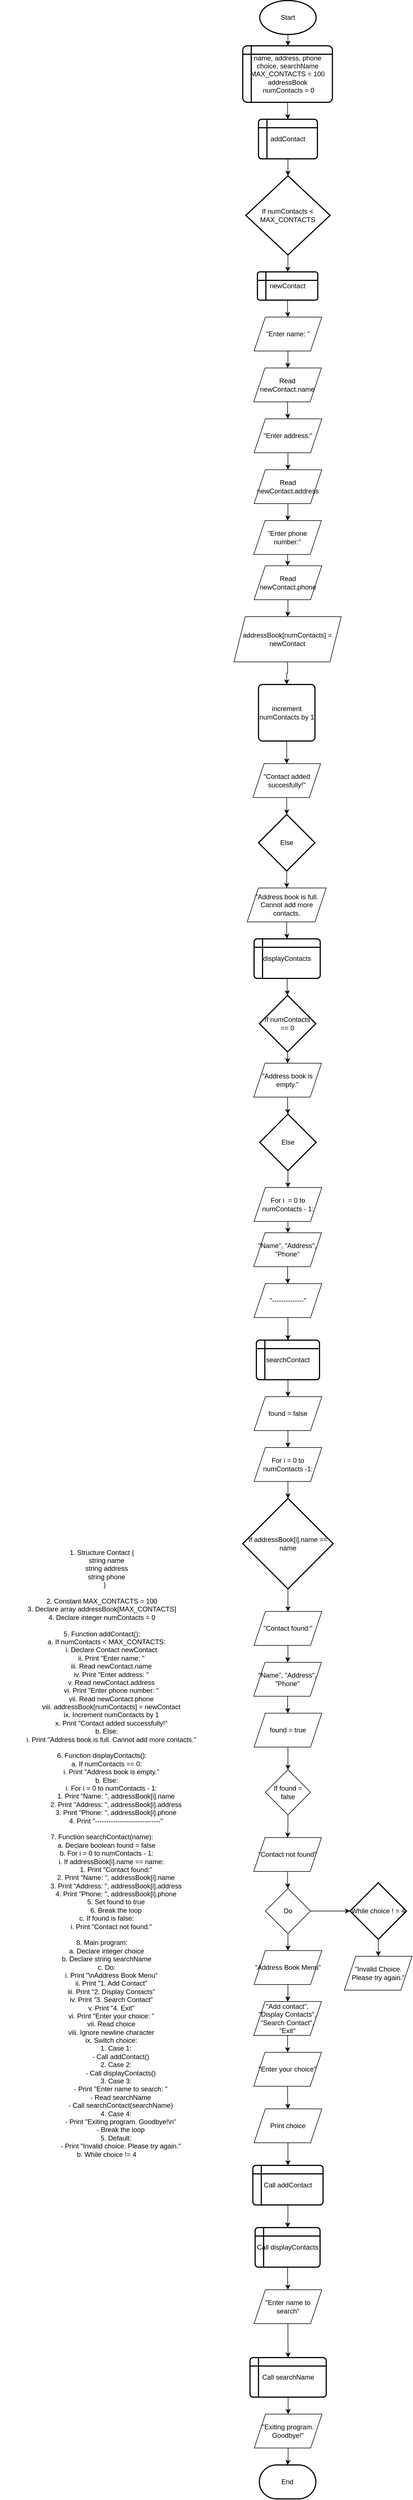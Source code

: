 <mxfile version="23.1.5" type="device">
  <diagram name="Page-1" id="AmCsYMci8Y7DWQln6HLX">
    <mxGraphModel dx="679" dy="820" grid="1" gridSize="10" guides="1" tooltips="1" connect="1" arrows="1" fold="1" page="1" pageScale="1" pageWidth="850" pageHeight="1100" math="0" shadow="0">
      <root>
        <mxCell id="0" />
        <mxCell id="1" parent="0" />
        <mxCell id="C1_O1CcxP0R5iGcXeIFu-1" value="&lt;div&gt;1. Structure Contact {&lt;/div&gt;&lt;div&gt;&amp;nbsp; &amp;nbsp; &amp;nbsp;string name&lt;/div&gt;&lt;div&gt;&amp;nbsp; &amp;nbsp; &amp;nbsp;string address&lt;/div&gt;&lt;div&gt;&amp;nbsp; &amp;nbsp; &amp;nbsp;string phone&lt;/div&gt;&lt;div&gt;&amp;nbsp; &amp;nbsp;}&lt;/div&gt;&lt;div&gt;&lt;br&gt;&lt;/div&gt;&lt;div&gt;2. Constant MAX_CONTACTS = 100&lt;/div&gt;&lt;div&gt;3. Declare array addressBook[MAX_CONTACTS]&lt;/div&gt;&lt;div&gt;4. Declare integer numContacts = 0&lt;/div&gt;&lt;div&gt;&lt;br&gt;&lt;/div&gt;&lt;div&gt;5. Function addContact():&lt;/div&gt;&lt;div&gt;&amp;nbsp; &amp;nbsp; &amp;nbsp;a. If numContacts &amp;lt; MAX_CONTACTS:&lt;/div&gt;&lt;div&gt;&amp;nbsp; &amp;nbsp; &amp;nbsp; &amp;nbsp; &amp;nbsp; i. Declare Contact newContact&lt;/div&gt;&lt;div&gt;&amp;nbsp; &amp;nbsp; &amp;nbsp; &amp;nbsp; &amp;nbsp; ii. Print &quot;Enter name: &quot;&lt;/div&gt;&lt;div&gt;&amp;nbsp; &amp;nbsp; &amp;nbsp; &amp;nbsp; &amp;nbsp; iii. Read newContact.name&lt;/div&gt;&lt;div&gt;&amp;nbsp; &amp;nbsp; &amp;nbsp; &amp;nbsp; &amp;nbsp; iv. Print &quot;Enter address: &quot;&lt;/div&gt;&lt;div&gt;&amp;nbsp; &amp;nbsp; &amp;nbsp; &amp;nbsp; &amp;nbsp; v. Read newContact.address&lt;/div&gt;&lt;div&gt;&amp;nbsp; &amp;nbsp; &amp;nbsp; &amp;nbsp; &amp;nbsp; vi. Print &quot;Enter phone number: &quot;&lt;/div&gt;&lt;div&gt;&amp;nbsp; &amp;nbsp; &amp;nbsp; &amp;nbsp; &amp;nbsp; vii. Read newContact.phone&lt;/div&gt;&lt;div&gt;&amp;nbsp; &amp;nbsp; &amp;nbsp; &amp;nbsp; &amp;nbsp; viii. addressBook[numContacts] = newContact&lt;/div&gt;&lt;div&gt;&amp;nbsp; &amp;nbsp; &amp;nbsp; &amp;nbsp; &amp;nbsp; ix. Increment numContacts by 1&lt;/div&gt;&lt;div&gt;&amp;nbsp; &amp;nbsp; &amp;nbsp; &amp;nbsp; &amp;nbsp; x. Print &quot;Contact added successfully!&quot;&lt;/div&gt;&lt;div&gt;&amp;nbsp; &amp;nbsp; &amp;nbsp;b. Else:&lt;/div&gt;&lt;div&gt;&amp;nbsp; &amp;nbsp; &amp;nbsp; &amp;nbsp; &amp;nbsp; i. Print &quot;Address book is full. Cannot add more contacts.&quot;&lt;/div&gt;&lt;div&gt;&lt;br&gt;&lt;/div&gt;&lt;div&gt;6. Function displayContacts():&lt;/div&gt;&lt;div&gt;&amp;nbsp; &amp;nbsp; &amp;nbsp;a. If numContacts == 0:&lt;/div&gt;&lt;div&gt;&amp;nbsp; &amp;nbsp; &amp;nbsp; &amp;nbsp; &amp;nbsp; i. Print &quot;Address book is empty.&quot;&lt;/div&gt;&lt;div&gt;&amp;nbsp; &amp;nbsp; &amp;nbsp;b. Else:&lt;/div&gt;&lt;div&gt;&amp;nbsp; &amp;nbsp; &amp;nbsp; &amp;nbsp; &amp;nbsp; i. For i = 0 to numContacts - 1:&lt;/div&gt;&lt;div&gt;&amp;nbsp; &amp;nbsp; &amp;nbsp; &amp;nbsp; &amp;nbsp; &amp;nbsp; &amp;nbsp; &amp;nbsp;1. Print &quot;Name: &quot;, addressBook[i].name&lt;/div&gt;&lt;div&gt;&amp;nbsp; &amp;nbsp; &amp;nbsp; &amp;nbsp; &amp;nbsp; &amp;nbsp; &amp;nbsp; &amp;nbsp;2. Print &quot;Address: &quot;, addressBook[i].address&lt;/div&gt;&lt;div&gt;&amp;nbsp; &amp;nbsp; &amp;nbsp; &amp;nbsp; &amp;nbsp; &amp;nbsp; &amp;nbsp; &amp;nbsp;3. Print &quot;Phone: &quot;, addressBook[i].phone&lt;/div&gt;&lt;div&gt;&amp;nbsp; &amp;nbsp; &amp;nbsp; &amp;nbsp; &amp;nbsp; &amp;nbsp; &amp;nbsp; &amp;nbsp;4. Print &quot;-----------------------------&quot;&lt;/div&gt;&lt;div&gt;&lt;br&gt;&lt;/div&gt;&lt;div&gt;7. Function searchContact(name):&lt;/div&gt;&lt;div&gt;&amp;nbsp; &amp;nbsp; &amp;nbsp;a. Declare boolean found = false&lt;/div&gt;&lt;div&gt;&amp;nbsp; &amp;nbsp; &amp;nbsp;b. For i = 0 to numContacts - 1:&lt;/div&gt;&lt;div&gt;&amp;nbsp; &amp;nbsp; &amp;nbsp; &amp;nbsp; &amp;nbsp; i. If addressBook[i].name == name:&lt;/div&gt;&lt;div&gt;&amp;nbsp; &amp;nbsp; &amp;nbsp; &amp;nbsp; &amp;nbsp; &amp;nbsp; &amp;nbsp; &amp;nbsp;1. Print &quot;Contact found:&quot;&lt;/div&gt;&lt;div&gt;&amp;nbsp; &amp;nbsp; &amp;nbsp; &amp;nbsp; &amp;nbsp; &amp;nbsp; &amp;nbsp; &amp;nbsp;2. Print &quot;Name: &quot;, addressBook[i].name&lt;/div&gt;&lt;div&gt;&amp;nbsp; &amp;nbsp; &amp;nbsp; &amp;nbsp; &amp;nbsp; &amp;nbsp; &amp;nbsp; &amp;nbsp;3. Print &quot;Address: &quot;, addressBook[i].address&lt;/div&gt;&lt;div&gt;&amp;nbsp; &amp;nbsp; &amp;nbsp; &amp;nbsp; &amp;nbsp; &amp;nbsp; &amp;nbsp; &amp;nbsp;4. Print &quot;Phone: &quot;, addressBook[i].phone&lt;/div&gt;&lt;div&gt;&amp;nbsp; &amp;nbsp; &amp;nbsp; &amp;nbsp; &amp;nbsp; &amp;nbsp; &amp;nbsp; &amp;nbsp;5. Set found to true&lt;/div&gt;&lt;div&gt;&amp;nbsp; &amp;nbsp; &amp;nbsp; &amp;nbsp; &amp;nbsp; &amp;nbsp; &amp;nbsp; &amp;nbsp;6. Break the loop&lt;/div&gt;&lt;div&gt;&amp;nbsp; &amp;nbsp; &amp;nbsp;c. If found is false:&lt;/div&gt;&lt;div&gt;&amp;nbsp; &amp;nbsp; &amp;nbsp; &amp;nbsp; &amp;nbsp; i. Print &quot;Contact not found.&quot;&lt;/div&gt;&lt;div&gt;&lt;br&gt;&lt;/div&gt;&lt;div&gt;8. Main program:&lt;/div&gt;&lt;div&gt;&amp;nbsp; &amp;nbsp; &amp;nbsp;a. Declare integer choice&lt;/div&gt;&lt;div&gt;&amp;nbsp; &amp;nbsp; &amp;nbsp;b. Declare string searchName&lt;/div&gt;&lt;div&gt;&amp;nbsp; &amp;nbsp; &amp;nbsp;c. Do:&lt;/div&gt;&lt;div&gt;&amp;nbsp; &amp;nbsp; &amp;nbsp; &amp;nbsp; &amp;nbsp; i. Print &quot;\nAddress Book Menu&quot;&lt;/div&gt;&lt;div&gt;&amp;nbsp; &amp;nbsp; &amp;nbsp; &amp;nbsp; &amp;nbsp; ii. Print &quot;1. Add Contact&quot;&lt;/div&gt;&lt;div&gt;&amp;nbsp; &amp;nbsp; &amp;nbsp; &amp;nbsp; &amp;nbsp; iii. Print &quot;2. Display Contacts&quot;&lt;/div&gt;&lt;div&gt;&amp;nbsp; &amp;nbsp; &amp;nbsp; &amp;nbsp; &amp;nbsp; iv. Print &quot;3. Search Contact&quot;&lt;/div&gt;&lt;div&gt;&amp;nbsp; &amp;nbsp; &amp;nbsp; &amp;nbsp; &amp;nbsp; v. Print &quot;4. Exit&quot;&lt;/div&gt;&lt;div&gt;&amp;nbsp; &amp;nbsp; &amp;nbsp; &amp;nbsp; &amp;nbsp; vi. Print &quot;Enter your choice: &quot;&lt;/div&gt;&lt;div&gt;&amp;nbsp; &amp;nbsp; &amp;nbsp; &amp;nbsp; &amp;nbsp; vii. Read choice&lt;/div&gt;&lt;div&gt;&amp;nbsp; &amp;nbsp; &amp;nbsp; &amp;nbsp; &amp;nbsp; viii. Ignore newline character&lt;/div&gt;&lt;div&gt;&amp;nbsp; &amp;nbsp; &amp;nbsp; &amp;nbsp; &amp;nbsp; ix. Switch choice:&lt;/div&gt;&lt;div&gt;&amp;nbsp; &amp;nbsp; &amp;nbsp; &amp;nbsp; &amp;nbsp; &amp;nbsp; &amp;nbsp; &amp;nbsp;1. Case 1:&lt;/div&gt;&lt;div&gt;&amp;nbsp; &amp;nbsp; &amp;nbsp; &amp;nbsp; &amp;nbsp; &amp;nbsp; &amp;nbsp; &amp;nbsp; &amp;nbsp; &amp;nbsp; - Call addContact()&lt;/div&gt;&lt;div&gt;&amp;nbsp; &amp;nbsp; &amp;nbsp; &amp;nbsp; &amp;nbsp; &amp;nbsp; &amp;nbsp; &amp;nbsp;2. Case 2:&lt;/div&gt;&lt;div&gt;&amp;nbsp; &amp;nbsp; &amp;nbsp; &amp;nbsp; &amp;nbsp; &amp;nbsp; &amp;nbsp; &amp;nbsp; &amp;nbsp; &amp;nbsp; - Call displayContacts()&lt;/div&gt;&lt;div&gt;&amp;nbsp; &amp;nbsp; &amp;nbsp; &amp;nbsp; &amp;nbsp; &amp;nbsp; &amp;nbsp; &amp;nbsp;3. Case 3:&lt;/div&gt;&lt;div&gt;&amp;nbsp; &amp;nbsp; &amp;nbsp; &amp;nbsp; &amp;nbsp; &amp;nbsp; &amp;nbsp; &amp;nbsp; &amp;nbsp; &amp;nbsp; - Print &quot;Enter name to search: &quot;&lt;/div&gt;&lt;div&gt;&amp;nbsp; &amp;nbsp; &amp;nbsp; &amp;nbsp; &amp;nbsp; &amp;nbsp; &amp;nbsp; &amp;nbsp; &amp;nbsp; &amp;nbsp; - Read searchName&lt;/div&gt;&lt;div&gt;&amp;nbsp; &amp;nbsp; &amp;nbsp; &amp;nbsp; &amp;nbsp; &amp;nbsp; &amp;nbsp; &amp;nbsp; &amp;nbsp; &amp;nbsp; - Call searchContact(searchName)&lt;/div&gt;&lt;div&gt;&amp;nbsp; &amp;nbsp; &amp;nbsp; &amp;nbsp; &amp;nbsp; &amp;nbsp; &amp;nbsp; &amp;nbsp;4. Case 4:&lt;/div&gt;&lt;div&gt;&amp;nbsp; &amp;nbsp; &amp;nbsp; &amp;nbsp; &amp;nbsp; &amp;nbsp; &amp;nbsp; &amp;nbsp; &amp;nbsp; &amp;nbsp; - Print &quot;Exiting program. Goodbye!\n&quot;&lt;/div&gt;&lt;div&gt;&amp;nbsp; &amp;nbsp; &amp;nbsp; &amp;nbsp; &amp;nbsp; &amp;nbsp; &amp;nbsp; &amp;nbsp; &amp;nbsp; &amp;nbsp; - Break the loop&lt;/div&gt;&lt;div&gt;&amp;nbsp; &amp;nbsp; &amp;nbsp; &amp;nbsp; &amp;nbsp; &amp;nbsp; &amp;nbsp; &amp;nbsp;5. Default:&lt;/div&gt;&lt;div&gt;&amp;nbsp; &amp;nbsp; &amp;nbsp; &amp;nbsp; &amp;nbsp; &amp;nbsp; &amp;nbsp; &amp;nbsp; &amp;nbsp; &amp;nbsp; - Print &quot;Invalid choice. Please try again.&quot;&lt;/div&gt;&lt;div&gt;&amp;nbsp; &amp;nbsp; &amp;nbsp;b. While choice != 4&lt;/div&gt;&lt;div&gt;&lt;br&gt;&lt;/div&gt;" style="text;html=1;align=center;verticalAlign=middle;resizable=0;points=[];autosize=1;strokeColor=none;fillColor=none;" parent="1" vertex="1">
          <mxGeometry x="90" y="2740" width="360" height="1110" as="geometry" />
        </mxCell>
        <mxCell id="C1_O1CcxP0R5iGcXeIFu-4" value="" style="edgeStyle=orthogonalEdgeStyle;rounded=0;orthogonalLoop=1;jettySize=auto;html=1;" parent="1" source="C1_O1CcxP0R5iGcXeIFu-2" target="C1_O1CcxP0R5iGcXeIFu-3" edge="1">
          <mxGeometry relative="1" as="geometry" />
        </mxCell>
        <mxCell id="C1_O1CcxP0R5iGcXeIFu-2" value="Start" style="strokeWidth=2;html=1;shape=mxgraph.flowchart.start_1;whiteSpace=wrap;" parent="1" vertex="1">
          <mxGeometry x="550" y="10" width="100" height="60" as="geometry" />
        </mxCell>
        <mxCell id="C1_O1CcxP0R5iGcXeIFu-6" value="" style="edgeStyle=orthogonalEdgeStyle;rounded=0;orthogonalLoop=1;jettySize=auto;html=1;" parent="1" source="C1_O1CcxP0R5iGcXeIFu-3" target="C1_O1CcxP0R5iGcXeIFu-5" edge="1">
          <mxGeometry relative="1" as="geometry" />
        </mxCell>
        <mxCell id="C1_O1CcxP0R5iGcXeIFu-3" value="name, address, phone&lt;br&gt;choice, searchName&lt;br&gt;MAX_CONTACTS = 100&lt;br&gt;addressBook&lt;br&gt;&amp;nbsp;numContacts = 0" style="shape=internalStorage;whiteSpace=wrap;html=1;dx=15;dy=15;rounded=1;arcSize=8;strokeWidth=2;" parent="1" vertex="1">
          <mxGeometry x="520" y="90" width="158.75" height="100" as="geometry" />
        </mxCell>
        <mxCell id="C1_O1CcxP0R5iGcXeIFu-8" value="" style="edgeStyle=orthogonalEdgeStyle;rounded=0;orthogonalLoop=1;jettySize=auto;html=1;" parent="1" source="C1_O1CcxP0R5iGcXeIFu-5" target="C1_O1CcxP0R5iGcXeIFu-7" edge="1">
          <mxGeometry relative="1" as="geometry" />
        </mxCell>
        <mxCell id="C1_O1CcxP0R5iGcXeIFu-5" value="addContact" style="shape=internalStorage;whiteSpace=wrap;html=1;dx=15;dy=15;rounded=1;arcSize=8;strokeWidth=2;" parent="1" vertex="1">
          <mxGeometry x="547.82" y="220" width="104.37" height="70" as="geometry" />
        </mxCell>
        <mxCell id="C1_O1CcxP0R5iGcXeIFu-10" value="" style="edgeStyle=orthogonalEdgeStyle;rounded=0;orthogonalLoop=1;jettySize=auto;html=1;" parent="1" source="C1_O1CcxP0R5iGcXeIFu-7" target="C1_O1CcxP0R5iGcXeIFu-9" edge="1">
          <mxGeometry relative="1" as="geometry" />
        </mxCell>
        <mxCell id="C1_O1CcxP0R5iGcXeIFu-7" value="If numContacts &amp;lt; MAX_CONTACTS" style="strokeWidth=2;html=1;shape=mxgraph.flowchart.decision;whiteSpace=wrap;" parent="1" vertex="1">
          <mxGeometry x="525.32" y="320" width="149.38" height="140" as="geometry" />
        </mxCell>
        <mxCell id="C1_O1CcxP0R5iGcXeIFu-12" value="" style="edgeStyle=orthogonalEdgeStyle;rounded=0;orthogonalLoop=1;jettySize=auto;html=1;" parent="1" source="C1_O1CcxP0R5iGcXeIFu-9" target="C1_O1CcxP0R5iGcXeIFu-11" edge="1">
          <mxGeometry relative="1" as="geometry" />
        </mxCell>
        <mxCell id="C1_O1CcxP0R5iGcXeIFu-9" value="newContact" style="shape=internalStorage;whiteSpace=wrap;html=1;dx=15;dy=15;rounded=1;arcSize=8;strokeWidth=2;" parent="1" vertex="1">
          <mxGeometry x="545.93" y="490" width="106.88" height="50" as="geometry" />
        </mxCell>
        <mxCell id="C1_O1CcxP0R5iGcXeIFu-16" value="" style="edgeStyle=orthogonalEdgeStyle;rounded=0;orthogonalLoop=1;jettySize=auto;html=1;" parent="1" source="C1_O1CcxP0R5iGcXeIFu-11" target="C1_O1CcxP0R5iGcXeIFu-15" edge="1">
          <mxGeometry relative="1" as="geometry" />
        </mxCell>
        <mxCell id="C1_O1CcxP0R5iGcXeIFu-11" value="&quot;Enter name: &quot;" style="shape=parallelogram;perimeter=parallelogramPerimeter;whiteSpace=wrap;html=1;fixedSize=1;" parent="1" vertex="1">
          <mxGeometry x="540.01" y="570" width="120" height="60" as="geometry" />
        </mxCell>
        <mxCell id="C1_O1CcxP0R5iGcXeIFu-18" value="" style="edgeStyle=orthogonalEdgeStyle;rounded=0;orthogonalLoop=1;jettySize=auto;html=1;" parent="1" source="C1_O1CcxP0R5iGcXeIFu-15" target="C1_O1CcxP0R5iGcXeIFu-17" edge="1">
          <mxGeometry relative="1" as="geometry" />
        </mxCell>
        <mxCell id="C1_O1CcxP0R5iGcXeIFu-15" value="Read newContact.name" style="shape=parallelogram;perimeter=parallelogramPerimeter;whiteSpace=wrap;html=1;fixedSize=1;" parent="1" vertex="1">
          <mxGeometry x="539.37" y="660" width="120" height="60" as="geometry" />
        </mxCell>
        <mxCell id="C1_O1CcxP0R5iGcXeIFu-20" value="" style="edgeStyle=orthogonalEdgeStyle;rounded=0;orthogonalLoop=1;jettySize=auto;html=1;" parent="1" source="C1_O1CcxP0R5iGcXeIFu-17" target="C1_O1CcxP0R5iGcXeIFu-19" edge="1">
          <mxGeometry relative="1" as="geometry" />
        </mxCell>
        <mxCell id="C1_O1CcxP0R5iGcXeIFu-17" value="&quot;Enter address:&quot;" style="shape=parallelogram;perimeter=parallelogramPerimeter;whiteSpace=wrap;html=1;fixedSize=1;" parent="1" vertex="1">
          <mxGeometry x="540.01" y="750" width="120" height="60" as="geometry" />
        </mxCell>
        <mxCell id="C1_O1CcxP0R5iGcXeIFu-22" value="" style="edgeStyle=orthogonalEdgeStyle;rounded=0;orthogonalLoop=1;jettySize=auto;html=1;" parent="1" source="C1_O1CcxP0R5iGcXeIFu-19" target="C1_O1CcxP0R5iGcXeIFu-21" edge="1">
          <mxGeometry relative="1" as="geometry" />
        </mxCell>
        <mxCell id="C1_O1CcxP0R5iGcXeIFu-19" value="Read&lt;br&gt;newContact.address" style="shape=parallelogram;perimeter=parallelogramPerimeter;whiteSpace=wrap;html=1;fixedSize=1;" parent="1" vertex="1">
          <mxGeometry x="540.01" y="840" width="120" height="60" as="geometry" />
        </mxCell>
        <mxCell id="C1_O1CcxP0R5iGcXeIFu-24" value="" style="edgeStyle=orthogonalEdgeStyle;rounded=0;orthogonalLoop=1;jettySize=auto;html=1;" parent="1" source="C1_O1CcxP0R5iGcXeIFu-21" target="C1_O1CcxP0R5iGcXeIFu-23" edge="1">
          <mxGeometry relative="1" as="geometry" />
        </mxCell>
        <mxCell id="C1_O1CcxP0R5iGcXeIFu-21" value="&quot;Enter phone number:&quot;" style="shape=parallelogram;perimeter=parallelogramPerimeter;whiteSpace=wrap;html=1;fixedSize=1;" parent="1" vertex="1">
          <mxGeometry x="539.37" y="930" width="120" height="60" as="geometry" />
        </mxCell>
        <mxCell id="C1_O1CcxP0R5iGcXeIFu-26" value="" style="edgeStyle=orthogonalEdgeStyle;rounded=0;orthogonalLoop=1;jettySize=auto;html=1;" parent="1" source="C1_O1CcxP0R5iGcXeIFu-23" target="C1_O1CcxP0R5iGcXeIFu-25" edge="1">
          <mxGeometry relative="1" as="geometry" />
        </mxCell>
        <mxCell id="C1_O1CcxP0R5iGcXeIFu-23" value="Read&lt;br&gt;newContact.phone" style="shape=parallelogram;perimeter=parallelogramPerimeter;whiteSpace=wrap;html=1;fixedSize=1;" parent="1" vertex="1">
          <mxGeometry x="540" y="1010" width="120" height="60" as="geometry" />
        </mxCell>
        <mxCell id="C1_O1CcxP0R5iGcXeIFu-28" value="" style="edgeStyle=orthogonalEdgeStyle;rounded=0;orthogonalLoop=1;jettySize=auto;html=1;" parent="1" source="C1_O1CcxP0R5iGcXeIFu-25" target="C1_O1CcxP0R5iGcXeIFu-27" edge="1">
          <mxGeometry relative="1" as="geometry" />
        </mxCell>
        <mxCell id="C1_O1CcxP0R5iGcXeIFu-25" value="addressBook[numContacts] = newContact" style="shape=parallelogram;perimeter=parallelogramPerimeter;whiteSpace=wrap;html=1;fixedSize=1;" parent="1" vertex="1">
          <mxGeometry x="504.36" y="1100" width="190.01" height="80" as="geometry" />
        </mxCell>
        <mxCell id="C1_O1CcxP0R5iGcXeIFu-34" value="" style="edgeStyle=orthogonalEdgeStyle;rounded=0;orthogonalLoop=1;jettySize=auto;html=1;" parent="1" source="C1_O1CcxP0R5iGcXeIFu-27" target="C1_O1CcxP0R5iGcXeIFu-33" edge="1">
          <mxGeometry relative="1" as="geometry" />
        </mxCell>
        <mxCell id="C1_O1CcxP0R5iGcXeIFu-27" value="increment numContacts by 1" style="rounded=1;whiteSpace=wrap;html=1;absoluteArcSize=1;arcSize=14;strokeWidth=2;" parent="1" vertex="1">
          <mxGeometry x="547.82" y="1220" width="100" height="100" as="geometry" />
        </mxCell>
        <mxCell id="C1_O1CcxP0R5iGcXeIFu-32" value="" style="edgeStyle=orthogonalEdgeStyle;rounded=0;orthogonalLoop=1;jettySize=auto;html=1;" parent="1" source="C1_O1CcxP0R5iGcXeIFu-29" target="C1_O1CcxP0R5iGcXeIFu-31" edge="1">
          <mxGeometry relative="1" as="geometry" />
        </mxCell>
        <mxCell id="C1_O1CcxP0R5iGcXeIFu-29" value="Else" style="strokeWidth=2;html=1;shape=mxgraph.flowchart.decision;whiteSpace=wrap;" parent="1" vertex="1">
          <mxGeometry x="547.82" y="1450" width="100" height="100" as="geometry" />
        </mxCell>
        <mxCell id="C1_O1CcxP0R5iGcXeIFu-37" value="" style="edgeStyle=orthogonalEdgeStyle;rounded=0;orthogonalLoop=1;jettySize=auto;html=1;" parent="1" source="C1_O1CcxP0R5iGcXeIFu-31" target="C1_O1CcxP0R5iGcXeIFu-36" edge="1">
          <mxGeometry relative="1" as="geometry" />
        </mxCell>
        <mxCell id="C1_O1CcxP0R5iGcXeIFu-31" value="&quot;Address book is full. Cannot add more contacts." style="shape=parallelogram;perimeter=parallelogramPerimeter;whiteSpace=wrap;html=1;fixedSize=1;" parent="1" vertex="1">
          <mxGeometry x="527.82" y="1580" width="140.01" height="60" as="geometry" />
        </mxCell>
        <mxCell id="C1_O1CcxP0R5iGcXeIFu-35" value="" style="edgeStyle=orthogonalEdgeStyle;rounded=0;orthogonalLoop=1;jettySize=auto;html=1;" parent="1" source="C1_O1CcxP0R5iGcXeIFu-33" target="C1_O1CcxP0R5iGcXeIFu-29" edge="1">
          <mxGeometry relative="1" as="geometry" />
        </mxCell>
        <mxCell id="C1_O1CcxP0R5iGcXeIFu-33" value="&quot;Contact added succesfully!&quot;" style="shape=parallelogram;perimeter=parallelogramPerimeter;whiteSpace=wrap;html=1;fixedSize=1;" parent="1" vertex="1">
          <mxGeometry x="537.82" y="1360" width="120" height="60" as="geometry" />
        </mxCell>
        <mxCell id="C1_O1CcxP0R5iGcXeIFu-39" value="" style="edgeStyle=orthogonalEdgeStyle;rounded=0;orthogonalLoop=1;jettySize=auto;html=1;" parent="1" source="C1_O1CcxP0R5iGcXeIFu-36" target="C1_O1CcxP0R5iGcXeIFu-38" edge="1">
          <mxGeometry relative="1" as="geometry" />
        </mxCell>
        <mxCell id="C1_O1CcxP0R5iGcXeIFu-36" value="displayContacts" style="shape=internalStorage;whiteSpace=wrap;html=1;dx=15;dy=15;rounded=1;arcSize=8;strokeWidth=2;" parent="1" vertex="1">
          <mxGeometry x="540" y="1670" width="117.18" height="70" as="geometry" />
        </mxCell>
        <mxCell id="C1_O1CcxP0R5iGcXeIFu-41" value="" style="edgeStyle=orthogonalEdgeStyle;rounded=0;orthogonalLoop=1;jettySize=auto;html=1;" parent="1" source="C1_O1CcxP0R5iGcXeIFu-38" target="C1_O1CcxP0R5iGcXeIFu-40" edge="1">
          <mxGeometry relative="1" as="geometry" />
        </mxCell>
        <mxCell id="C1_O1CcxP0R5iGcXeIFu-38" value="If numContacts == 0" style="strokeWidth=2;html=1;shape=mxgraph.flowchart.decision;whiteSpace=wrap;" parent="1" vertex="1">
          <mxGeometry x="549.37" y="1770" width="100" height="100" as="geometry" />
        </mxCell>
        <mxCell id="C1_O1CcxP0R5iGcXeIFu-43" value="" style="edgeStyle=orthogonalEdgeStyle;rounded=0;orthogonalLoop=1;jettySize=auto;html=1;" parent="1" source="C1_O1CcxP0R5iGcXeIFu-40" target="C1_O1CcxP0R5iGcXeIFu-42" edge="1">
          <mxGeometry relative="1" as="geometry" />
        </mxCell>
        <mxCell id="C1_O1CcxP0R5iGcXeIFu-40" value="&quot;Address book is empty.&quot;" style="shape=parallelogram;perimeter=parallelogramPerimeter;whiteSpace=wrap;html=1;fixedSize=1;" parent="1" vertex="1">
          <mxGeometry x="539.37" y="1890" width="120" height="60" as="geometry" />
        </mxCell>
        <mxCell id="C1_O1CcxP0R5iGcXeIFu-46" value="" style="edgeStyle=orthogonalEdgeStyle;rounded=0;orthogonalLoop=1;jettySize=auto;html=1;" parent="1" source="C1_O1CcxP0R5iGcXeIFu-42" target="C1_O1CcxP0R5iGcXeIFu-45" edge="1">
          <mxGeometry relative="1" as="geometry" />
        </mxCell>
        <mxCell id="C1_O1CcxP0R5iGcXeIFu-42" value="Else" style="strokeWidth=2;html=1;shape=mxgraph.flowchart.decision;whiteSpace=wrap;" parent="1" vertex="1">
          <mxGeometry x="550.0" y="1980" width="100" height="100" as="geometry" />
        </mxCell>
        <mxCell id="-mtsYpSqm6FbQ-RLsG-G-7" value="" style="edgeStyle=orthogonalEdgeStyle;rounded=0;orthogonalLoop=1;jettySize=auto;html=1;" edge="1" parent="1" source="C1_O1CcxP0R5iGcXeIFu-45" target="-mtsYpSqm6FbQ-RLsG-G-3">
          <mxGeometry relative="1" as="geometry" />
        </mxCell>
        <mxCell id="C1_O1CcxP0R5iGcXeIFu-45" value="For i&amp;nbsp; = 0 to numContacts - 1:" style="shape=parallelogram;perimeter=parallelogramPerimeter;whiteSpace=wrap;html=1;fixedSize=1;" parent="1" vertex="1">
          <mxGeometry x="540.01" y="2110" width="120" height="60" as="geometry" />
        </mxCell>
        <mxCell id="-mtsYpSqm6FbQ-RLsG-G-16" value="" style="edgeStyle=orthogonalEdgeStyle;rounded=0;orthogonalLoop=1;jettySize=auto;html=1;" edge="1" parent="1" source="-mtsYpSqm6FbQ-RLsG-G-1" target="-mtsYpSqm6FbQ-RLsG-G-15">
          <mxGeometry relative="1" as="geometry" />
        </mxCell>
        <mxCell id="-mtsYpSqm6FbQ-RLsG-G-1" value="If addressBook[i].name == name" style="strokeWidth=2;html=1;shape=mxgraph.flowchart.decision;whiteSpace=wrap;" vertex="1" parent="1">
          <mxGeometry x="520.01" y="2660" width="160.01" height="160" as="geometry" />
        </mxCell>
        <mxCell id="-mtsYpSqm6FbQ-RLsG-G-6" value="" style="edgeStyle=orthogonalEdgeStyle;rounded=0;orthogonalLoop=1;jettySize=auto;html=1;" edge="1" parent="1" source="-mtsYpSqm6FbQ-RLsG-G-3" target="-mtsYpSqm6FbQ-RLsG-G-5">
          <mxGeometry relative="1" as="geometry" />
        </mxCell>
        <mxCell id="-mtsYpSqm6FbQ-RLsG-G-3" value="&quot;Name&quot;, &quot;Address&quot;, &quot;Phone&quot;" style="shape=parallelogram;perimeter=parallelogramPerimeter;whiteSpace=wrap;html=1;fixedSize=1;" vertex="1" parent="1">
          <mxGeometry x="539.37" y="2190" width="120" height="60" as="geometry" />
        </mxCell>
        <mxCell id="-mtsYpSqm6FbQ-RLsG-G-9" value="" style="edgeStyle=orthogonalEdgeStyle;rounded=0;orthogonalLoop=1;jettySize=auto;html=1;" edge="1" parent="1" source="-mtsYpSqm6FbQ-RLsG-G-5" target="-mtsYpSqm6FbQ-RLsG-G-8">
          <mxGeometry relative="1" as="geometry" />
        </mxCell>
        <mxCell id="-mtsYpSqm6FbQ-RLsG-G-5" value="&quot;--------------&quot;" style="shape=parallelogram;perimeter=parallelogramPerimeter;whiteSpace=wrap;html=1;fixedSize=1;" vertex="1" parent="1">
          <mxGeometry x="540.01" y="2280" width="120" height="60" as="geometry" />
        </mxCell>
        <mxCell id="-mtsYpSqm6FbQ-RLsG-G-11" value="" style="edgeStyle=orthogonalEdgeStyle;rounded=0;orthogonalLoop=1;jettySize=auto;html=1;" edge="1" parent="1" source="-mtsYpSqm6FbQ-RLsG-G-8" target="-mtsYpSqm6FbQ-RLsG-G-10">
          <mxGeometry relative="1" as="geometry" />
        </mxCell>
        <mxCell id="-mtsYpSqm6FbQ-RLsG-G-8" value="searchContact" style="shape=internalStorage;whiteSpace=wrap;html=1;dx=15;dy=15;rounded=1;arcSize=8;strokeWidth=2;" vertex="1" parent="1">
          <mxGeometry x="544.06" y="2380" width="111.88" height="70" as="geometry" />
        </mxCell>
        <mxCell id="-mtsYpSqm6FbQ-RLsG-G-13" value="" style="edgeStyle=orthogonalEdgeStyle;rounded=0;orthogonalLoop=1;jettySize=auto;html=1;" edge="1" parent="1" source="-mtsYpSqm6FbQ-RLsG-G-10" target="-mtsYpSqm6FbQ-RLsG-G-12">
          <mxGeometry relative="1" as="geometry" />
        </mxCell>
        <mxCell id="-mtsYpSqm6FbQ-RLsG-G-10" value="found = false" style="shape=parallelogram;perimeter=parallelogramPerimeter;whiteSpace=wrap;html=1;fixedSize=1;" vertex="1" parent="1">
          <mxGeometry x="540.01" y="2480" width="120" height="60" as="geometry" />
        </mxCell>
        <mxCell id="-mtsYpSqm6FbQ-RLsG-G-14" value="" style="edgeStyle=orthogonalEdgeStyle;rounded=0;orthogonalLoop=1;jettySize=auto;html=1;" edge="1" parent="1" source="-mtsYpSqm6FbQ-RLsG-G-12" target="-mtsYpSqm6FbQ-RLsG-G-1">
          <mxGeometry relative="1" as="geometry" />
        </mxCell>
        <mxCell id="-mtsYpSqm6FbQ-RLsG-G-12" value="For i = 0 to numContacts -1:" style="shape=parallelogram;perimeter=parallelogramPerimeter;whiteSpace=wrap;html=1;fixedSize=1;" vertex="1" parent="1">
          <mxGeometry x="540.01" y="2570" width="120" height="60" as="geometry" />
        </mxCell>
        <mxCell id="-mtsYpSqm6FbQ-RLsG-G-18" value="" style="edgeStyle=orthogonalEdgeStyle;rounded=0;orthogonalLoop=1;jettySize=auto;html=1;" edge="1" parent="1" source="-mtsYpSqm6FbQ-RLsG-G-15" target="-mtsYpSqm6FbQ-RLsG-G-17">
          <mxGeometry relative="1" as="geometry" />
        </mxCell>
        <mxCell id="-mtsYpSqm6FbQ-RLsG-G-15" value="&quot;Contact found:&quot;" style="shape=parallelogram;perimeter=parallelogramPerimeter;whiteSpace=wrap;html=1;fixedSize=1;" vertex="1" parent="1">
          <mxGeometry x="540" y="2860" width="120" height="60" as="geometry" />
        </mxCell>
        <mxCell id="-mtsYpSqm6FbQ-RLsG-G-20" value="" style="edgeStyle=orthogonalEdgeStyle;rounded=0;orthogonalLoop=1;jettySize=auto;html=1;" edge="1" parent="1" source="-mtsYpSqm6FbQ-RLsG-G-17" target="-mtsYpSqm6FbQ-RLsG-G-19">
          <mxGeometry relative="1" as="geometry" />
        </mxCell>
        <mxCell id="-mtsYpSqm6FbQ-RLsG-G-17" value="&quot;Name&quot;, &quot;Address&quot;, &quot;Phone&quot;" style="shape=parallelogram;perimeter=parallelogramPerimeter;whiteSpace=wrap;html=1;fixedSize=1;" vertex="1" parent="1">
          <mxGeometry x="539.37" y="2950" width="120" height="60" as="geometry" />
        </mxCell>
        <mxCell id="-mtsYpSqm6FbQ-RLsG-G-22" value="" style="edgeStyle=orthogonalEdgeStyle;rounded=0;orthogonalLoop=1;jettySize=auto;html=1;" edge="1" parent="1" source="-mtsYpSqm6FbQ-RLsG-G-19" target="-mtsYpSqm6FbQ-RLsG-G-21">
          <mxGeometry relative="1" as="geometry" />
        </mxCell>
        <mxCell id="-mtsYpSqm6FbQ-RLsG-G-19" value="found = true" style="shape=parallelogram;perimeter=parallelogramPerimeter;whiteSpace=wrap;html=1;fixedSize=1;" vertex="1" parent="1">
          <mxGeometry x="540.0" y="3040" width="120" height="60" as="geometry" />
        </mxCell>
        <mxCell id="-mtsYpSqm6FbQ-RLsG-G-24" value="" style="edgeStyle=orthogonalEdgeStyle;rounded=0;orthogonalLoop=1;jettySize=auto;html=1;" edge="1" parent="1" source="-mtsYpSqm6FbQ-RLsG-G-21" target="-mtsYpSqm6FbQ-RLsG-G-23">
          <mxGeometry relative="1" as="geometry" />
        </mxCell>
        <mxCell id="-mtsYpSqm6FbQ-RLsG-G-21" value="If found = false" style="rhombus;whiteSpace=wrap;html=1;" vertex="1" parent="1">
          <mxGeometry x="560.01" y="3140" width="80" height="80" as="geometry" />
        </mxCell>
        <mxCell id="-mtsYpSqm6FbQ-RLsG-G-26" value="" style="edgeStyle=orthogonalEdgeStyle;rounded=0;orthogonalLoop=1;jettySize=auto;html=1;" edge="1" parent="1" source="-mtsYpSqm6FbQ-RLsG-G-23" target="-mtsYpSqm6FbQ-RLsG-G-25">
          <mxGeometry relative="1" as="geometry" />
        </mxCell>
        <mxCell id="-mtsYpSqm6FbQ-RLsG-G-23" value="&quot;Contact not found&quot;" style="shape=parallelogram;perimeter=parallelogramPerimeter;whiteSpace=wrap;html=1;fixedSize=1;" vertex="1" parent="1">
          <mxGeometry x="539.37" y="3260" width="120" height="60" as="geometry" />
        </mxCell>
        <mxCell id="-mtsYpSqm6FbQ-RLsG-G-28" value="" style="edgeStyle=orthogonalEdgeStyle;rounded=0;orthogonalLoop=1;jettySize=auto;html=1;" edge="1" parent="1" source="-mtsYpSqm6FbQ-RLsG-G-25" target="-mtsYpSqm6FbQ-RLsG-G-27">
          <mxGeometry relative="1" as="geometry" />
        </mxCell>
        <mxCell id="-mtsYpSqm6FbQ-RLsG-G-49" value="" style="edgeStyle=orthogonalEdgeStyle;rounded=0;orthogonalLoop=1;jettySize=auto;html=1;" edge="1" parent="1" source="-mtsYpSqm6FbQ-RLsG-G-25" target="-mtsYpSqm6FbQ-RLsG-G-48">
          <mxGeometry relative="1" as="geometry" />
        </mxCell>
        <mxCell id="-mtsYpSqm6FbQ-RLsG-G-25" value="Do" style="rhombus;whiteSpace=wrap;html=1;" vertex="1" parent="1">
          <mxGeometry x="560.01" y="3350" width="80" height="80" as="geometry" />
        </mxCell>
        <mxCell id="-mtsYpSqm6FbQ-RLsG-G-30" value="" style="edgeStyle=orthogonalEdgeStyle;rounded=0;orthogonalLoop=1;jettySize=auto;html=1;" edge="1" parent="1" source="-mtsYpSqm6FbQ-RLsG-G-27" target="-mtsYpSqm6FbQ-RLsG-G-29">
          <mxGeometry relative="1" as="geometry" />
        </mxCell>
        <mxCell id="-mtsYpSqm6FbQ-RLsG-G-27" value="&quot;Address Book Menu&quot;" style="shape=parallelogram;perimeter=parallelogramPerimeter;whiteSpace=wrap;html=1;fixedSize=1;" vertex="1" parent="1">
          <mxGeometry x="540.01" y="3460" width="120" height="60" as="geometry" />
        </mxCell>
        <mxCell id="-mtsYpSqm6FbQ-RLsG-G-32" value="" style="edgeStyle=orthogonalEdgeStyle;rounded=0;orthogonalLoop=1;jettySize=auto;html=1;" edge="1" parent="1" source="-mtsYpSqm6FbQ-RLsG-G-29" target="-mtsYpSqm6FbQ-RLsG-G-31">
          <mxGeometry relative="1" as="geometry" />
        </mxCell>
        <mxCell id="-mtsYpSqm6FbQ-RLsG-G-29" value="&quot;Add contact&quot;, &quot;Display Contacts&quot;, &quot;Search Contact&quot;, &quot;Exit&quot;" style="shape=parallelogram;perimeter=parallelogramPerimeter;whiteSpace=wrap;html=1;fixedSize=1;" vertex="1" parent="1">
          <mxGeometry x="539.37" y="3550" width="120" height="60" as="geometry" />
        </mxCell>
        <mxCell id="-mtsYpSqm6FbQ-RLsG-G-35" value="" style="edgeStyle=orthogonalEdgeStyle;rounded=0;orthogonalLoop=1;jettySize=auto;html=1;" edge="1" parent="1" source="-mtsYpSqm6FbQ-RLsG-G-31" target="-mtsYpSqm6FbQ-RLsG-G-33">
          <mxGeometry relative="1" as="geometry" />
        </mxCell>
        <mxCell id="-mtsYpSqm6FbQ-RLsG-G-31" value="&quot;Enter your choice&quot;" style="shape=parallelogram;perimeter=parallelogramPerimeter;whiteSpace=wrap;html=1;fixedSize=1;" vertex="1" parent="1">
          <mxGeometry x="539.37" y="3640" width="120" height="60" as="geometry" />
        </mxCell>
        <mxCell id="-mtsYpSqm6FbQ-RLsG-G-37" value="" style="edgeStyle=orthogonalEdgeStyle;rounded=0;orthogonalLoop=1;jettySize=auto;html=1;" edge="1" parent="1" source="-mtsYpSqm6FbQ-RLsG-G-33" target="-mtsYpSqm6FbQ-RLsG-G-36">
          <mxGeometry relative="1" as="geometry" />
        </mxCell>
        <mxCell id="-mtsYpSqm6FbQ-RLsG-G-33" value="Print choice" style="shape=parallelogram;perimeter=parallelogramPerimeter;whiteSpace=wrap;html=1;fixedSize=1;" vertex="1" parent="1">
          <mxGeometry x="540.01" y="3740" width="120" height="60" as="geometry" />
        </mxCell>
        <mxCell id="-mtsYpSqm6FbQ-RLsG-G-39" value="" style="edgeStyle=orthogonalEdgeStyle;rounded=0;orthogonalLoop=1;jettySize=auto;html=1;" edge="1" parent="1" source="-mtsYpSqm6FbQ-RLsG-G-36" target="-mtsYpSqm6FbQ-RLsG-G-38">
          <mxGeometry relative="1" as="geometry" />
        </mxCell>
        <mxCell id="-mtsYpSqm6FbQ-RLsG-G-36" value="Call addContact" style="shape=internalStorage;whiteSpace=wrap;html=1;dx=15;dy=15;rounded=1;arcSize=8;strokeWidth=2;" vertex="1" parent="1">
          <mxGeometry x="537.83" y="3840" width="124.37" height="70" as="geometry" />
        </mxCell>
        <mxCell id="-mtsYpSqm6FbQ-RLsG-G-42" value="" style="edgeStyle=orthogonalEdgeStyle;rounded=0;orthogonalLoop=1;jettySize=auto;html=1;" edge="1" parent="1" source="-mtsYpSqm6FbQ-RLsG-G-38" target="-mtsYpSqm6FbQ-RLsG-G-41">
          <mxGeometry relative="1" as="geometry" />
        </mxCell>
        <mxCell id="-mtsYpSqm6FbQ-RLsG-G-38" value="Call displayContacts" style="shape=internalStorage;whiteSpace=wrap;html=1;dx=15;dy=15;rounded=1;arcSize=8;strokeWidth=2;" vertex="1" parent="1">
          <mxGeometry x="541.87" y="3950" width="115.01" height="70" as="geometry" />
        </mxCell>
        <mxCell id="-mtsYpSqm6FbQ-RLsG-G-46" value="" style="edgeStyle=orthogonalEdgeStyle;rounded=0;orthogonalLoop=1;jettySize=auto;html=1;" edge="1" parent="1" source="-mtsYpSqm6FbQ-RLsG-G-40" target="-mtsYpSqm6FbQ-RLsG-G-45">
          <mxGeometry relative="1" as="geometry" />
        </mxCell>
        <mxCell id="-mtsYpSqm6FbQ-RLsG-G-40" value="Call searchName" style="shape=internalStorage;whiteSpace=wrap;html=1;dx=15;dy=15;rounded=1;arcSize=8;strokeWidth=2;" vertex="1" parent="1">
          <mxGeometry x="532.82" y="4180" width="135.01" height="70" as="geometry" />
        </mxCell>
        <mxCell id="-mtsYpSqm6FbQ-RLsG-G-44" value="" style="edgeStyle=orthogonalEdgeStyle;rounded=0;orthogonalLoop=1;jettySize=auto;html=1;" edge="1" parent="1" source="-mtsYpSqm6FbQ-RLsG-G-41" target="-mtsYpSqm6FbQ-RLsG-G-40">
          <mxGeometry relative="1" as="geometry" />
        </mxCell>
        <mxCell id="-mtsYpSqm6FbQ-RLsG-G-41" value="&quot;Enter name to search&quot;" style="shape=parallelogram;perimeter=parallelogramPerimeter;whiteSpace=wrap;html=1;fixedSize=1;" vertex="1" parent="1">
          <mxGeometry x="540.01" y="4060" width="120" height="60" as="geometry" />
        </mxCell>
        <mxCell id="-mtsYpSqm6FbQ-RLsG-G-52" value="" style="edgeStyle=orthogonalEdgeStyle;rounded=0;orthogonalLoop=1;jettySize=auto;html=1;" edge="1" parent="1" source="-mtsYpSqm6FbQ-RLsG-G-45" target="-mtsYpSqm6FbQ-RLsG-G-51">
          <mxGeometry relative="1" as="geometry" />
        </mxCell>
        <mxCell id="-mtsYpSqm6FbQ-RLsG-G-45" value="&quot;Exiting program. Goodbye!&quot;" style="shape=parallelogram;perimeter=parallelogramPerimeter;whiteSpace=wrap;html=1;fixedSize=1;" vertex="1" parent="1">
          <mxGeometry x="540.33" y="4280" width="120" height="60" as="geometry" />
        </mxCell>
        <mxCell id="-mtsYpSqm6FbQ-RLsG-G-47" value="&quot;Invalid Choice. Please try again.&quot;" style="shape=parallelogram;perimeter=parallelogramPerimeter;whiteSpace=wrap;html=1;fixedSize=1;" vertex="1" parent="1">
          <mxGeometry x="700" y="3470" width="120" height="60" as="geometry" />
        </mxCell>
        <mxCell id="-mtsYpSqm6FbQ-RLsG-G-50" value="" style="edgeStyle=orthogonalEdgeStyle;rounded=0;orthogonalLoop=1;jettySize=auto;html=1;" edge="1" parent="1" source="-mtsYpSqm6FbQ-RLsG-G-48" target="-mtsYpSqm6FbQ-RLsG-G-47">
          <mxGeometry relative="1" as="geometry" />
        </mxCell>
        <mxCell id="-mtsYpSqm6FbQ-RLsG-G-48" value="While choice ! = 4" style="strokeWidth=2;html=1;shape=mxgraph.flowchart.decision;whiteSpace=wrap;" vertex="1" parent="1">
          <mxGeometry x="710" y="3340" width="100" height="100" as="geometry" />
        </mxCell>
        <mxCell id="-mtsYpSqm6FbQ-RLsG-G-51" value="End" style="strokeWidth=2;html=1;shape=mxgraph.flowchart.terminator;whiteSpace=wrap;" vertex="1" parent="1">
          <mxGeometry x="549.37" y="4370" width="100" height="60" as="geometry" />
        </mxCell>
      </root>
    </mxGraphModel>
  </diagram>
</mxfile>

